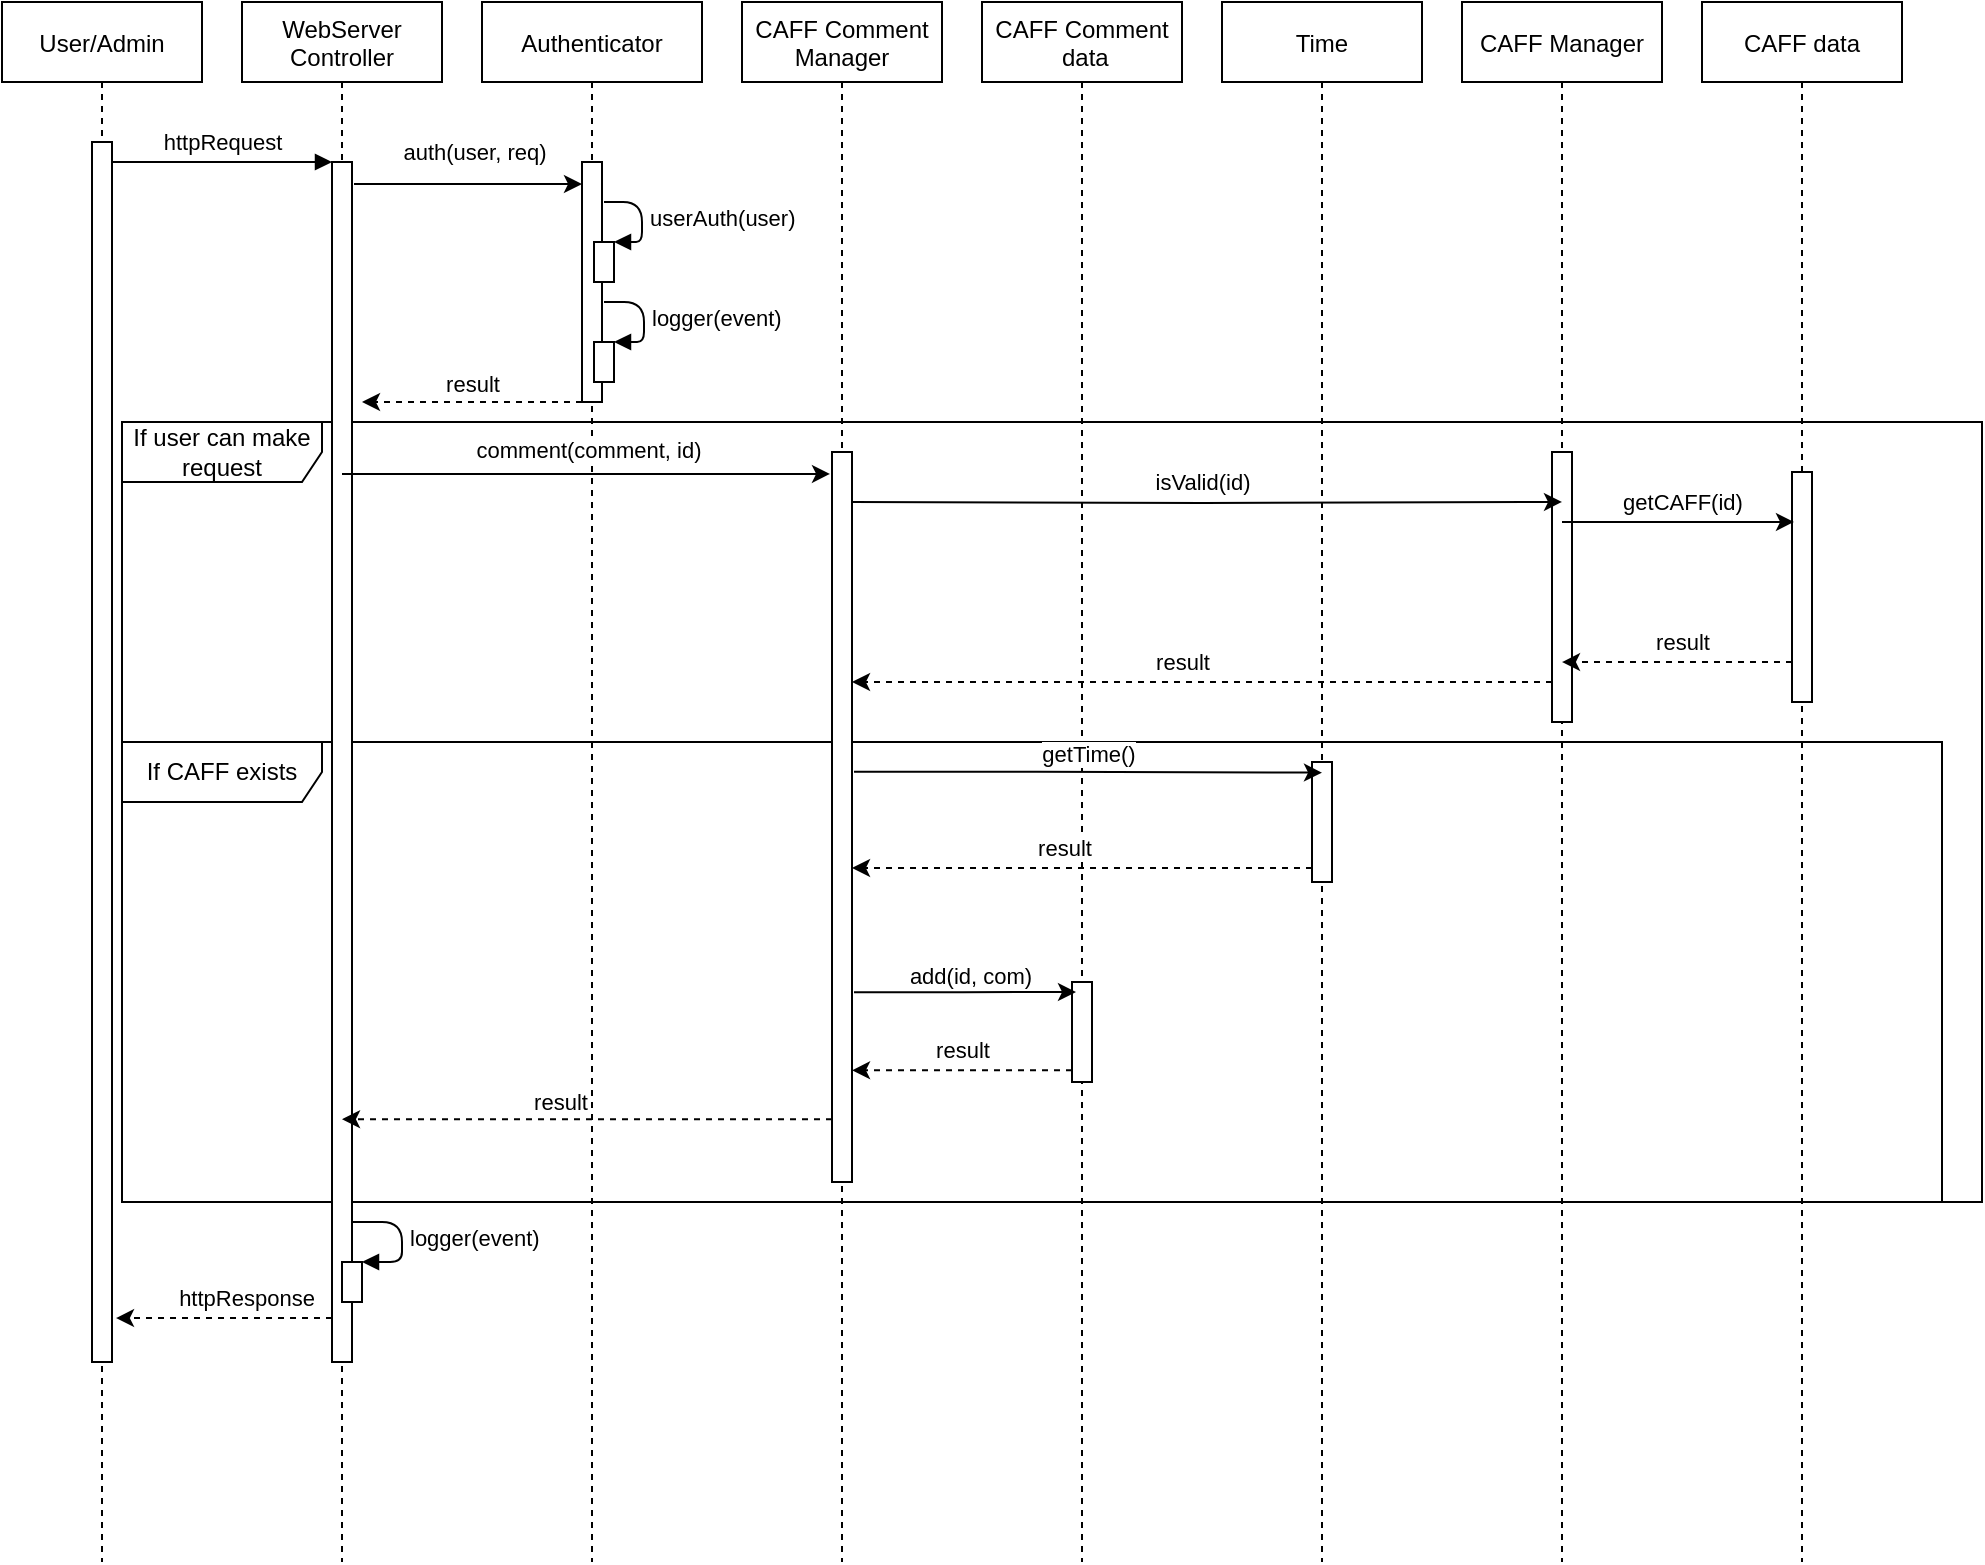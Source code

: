 <mxfile scale="1" border="50" version="15.4.0" type="device" pages="2"><diagram id="kgpKYQtTHZ0yAKxKKP6v" name="Page-1"><mxGraphModel dx="1422" dy="822" grid="1" gridSize="10" guides="1" tooltips="1" connect="1" arrows="1" fold="1" page="0" pageScale="1" pageWidth="827" pageHeight="1169" background="#ffffff" math="0" shadow="0"><root><mxCell id="0"/><mxCell id="1" parent="0"/><mxCell id="WwIgKNTbLz1u6KRncIE_-45" value="If CAFF exists" style="shape=umlFrame;whiteSpace=wrap;html=1;width=100;height=30;" vertex="1" parent="1"><mxGeometry x="90" y="450" width="910" height="230" as="geometry"/></mxCell><mxCell id="WwIgKNTbLz1u6KRncIE_-7" value="If user can make request" style="shape=umlFrame;whiteSpace=wrap;html=1;width=100;height=30;" vertex="1" parent="1"><mxGeometry x="90" y="290" width="930" height="390" as="geometry"/></mxCell><mxCell id="3nuBFxr9cyL0pnOWT2aG-1" value="User/Admin" style="shape=umlLifeline;perimeter=lifelinePerimeter;container=1;collapsible=0;recursiveResize=0;shadow=0;strokeWidth=1;" parent="1" vertex="1"><mxGeometry x="30" y="80" width="100" height="780" as="geometry"/></mxCell><mxCell id="3nuBFxr9cyL0pnOWT2aG-2" value="" style="points=[];perimeter=orthogonalPerimeter;shadow=0;strokeWidth=1;" parent="3nuBFxr9cyL0pnOWT2aG-1" vertex="1"><mxGeometry x="45" y="70" width="10" height="610" as="geometry"/></mxCell><mxCell id="3nuBFxr9cyL0pnOWT2aG-5" value="WebServer &#10;Controller" style="shape=umlLifeline;perimeter=lifelinePerimeter;container=1;collapsible=0;recursiveResize=0;shadow=0;strokeWidth=1;" parent="1" vertex="1"><mxGeometry x="150" y="80" width="100" height="780" as="geometry"/></mxCell><mxCell id="3nuBFxr9cyL0pnOWT2aG-6" value="" style="points=[];perimeter=orthogonalPerimeter;shadow=0;strokeWidth=1;" parent="3nuBFxr9cyL0pnOWT2aG-5" vertex="1"><mxGeometry x="45" y="80" width="10" height="600" as="geometry"/></mxCell><mxCell id="BdwPfXk1jHc5YAMkvqFH-58" value="" style="html=1;points=[];perimeter=orthogonalPerimeter;" parent="3nuBFxr9cyL0pnOWT2aG-5" vertex="1"><mxGeometry x="50" y="630" width="10" height="20" as="geometry"/></mxCell><mxCell id="BdwPfXk1jHc5YAMkvqFH-59" value="logger(event)" style="edgeStyle=orthogonalEdgeStyle;html=1;align=left;spacingLeft=2;endArrow=block;entryX=1;entryY=0;" parent="3nuBFxr9cyL0pnOWT2aG-5" target="BdwPfXk1jHc5YAMkvqFH-58" edge="1"><mxGeometry relative="1" as="geometry"><mxPoint x="55" y="610" as="sourcePoint"/><Array as="points"><mxPoint x="80" y="610"/><mxPoint x="80" y="630"/></Array></mxGeometry></mxCell><mxCell id="3nuBFxr9cyL0pnOWT2aG-8" value="" style="verticalAlign=bottom;endArrow=block;entryX=0;entryY=0;shadow=0;strokeWidth=1;" parent="1" edge="1"><mxGeometry relative="1" as="geometry"><mxPoint x="85" y="160.0" as="sourcePoint"/><mxPoint x="195" y="160.0" as="targetPoint"/></mxGeometry></mxCell><mxCell id="BdwPfXk1jHc5YAMkvqFH-1" value="httpRequest" style="edgeLabel;html=1;align=center;verticalAlign=middle;resizable=0;points=[];" parent="3nuBFxr9cyL0pnOWT2aG-8" vertex="1" connectable="0"><mxGeometry x="0.329" y="-1" relative="1" as="geometry"><mxPoint x="-18" y="-11" as="offset"/></mxGeometry></mxCell><mxCell id="BdwPfXk1jHc5YAMkvqFH-2" value="Authenticator" style="shape=umlLifeline;perimeter=lifelinePerimeter;container=1;collapsible=0;recursiveResize=0;shadow=0;strokeWidth=1;" parent="1" vertex="1"><mxGeometry x="270" y="80" width="110" height="780" as="geometry"/></mxCell><mxCell id="BdwPfXk1jHc5YAMkvqFH-3" value="" style="points=[];perimeter=orthogonalPerimeter;shadow=0;strokeWidth=1;" parent="BdwPfXk1jHc5YAMkvqFH-2" vertex="1"><mxGeometry x="50" y="80" width="10" height="120" as="geometry"/></mxCell><mxCell id="BdwPfXk1jHc5YAMkvqFH-36" value="" style="html=1;points=[];perimeter=orthogonalPerimeter;" parent="BdwPfXk1jHc5YAMkvqFH-2" vertex="1"><mxGeometry x="56" y="120" width="10" height="20" as="geometry"/></mxCell><mxCell id="BdwPfXk1jHc5YAMkvqFH-37" value="userAuth(user)" style="edgeStyle=orthogonalEdgeStyle;html=1;align=left;spacingLeft=2;endArrow=block;entryX=1;entryY=0;" parent="BdwPfXk1jHc5YAMkvqFH-2" target="BdwPfXk1jHc5YAMkvqFH-36" edge="1"><mxGeometry relative="1" as="geometry"><mxPoint x="61" y="100" as="sourcePoint"/><Array as="points"><mxPoint x="80" y="100"/><mxPoint x="80" y="120"/></Array></mxGeometry></mxCell><mxCell id="BdwPfXk1jHc5YAMkvqFH-38" value="" style="html=1;points=[];perimeter=orthogonalPerimeter;" parent="BdwPfXk1jHc5YAMkvqFH-2" vertex="1"><mxGeometry x="56" y="170" width="10" height="20" as="geometry"/></mxCell><mxCell id="BdwPfXk1jHc5YAMkvqFH-39" value="logger(event)" style="edgeStyle=orthogonalEdgeStyle;html=1;align=left;spacingLeft=2;endArrow=block;entryX=1;entryY=0;" parent="BdwPfXk1jHc5YAMkvqFH-2" target="BdwPfXk1jHc5YAMkvqFH-38" edge="1"><mxGeometry relative="1" as="geometry"><mxPoint x="61" y="150" as="sourcePoint"/><Array as="points"><mxPoint x="81" y="150"/><mxPoint x="81" y="170"/></Array></mxGeometry></mxCell><mxCell id="BdwPfXk1jHc5YAMkvqFH-4" value="" style="endArrow=classic;html=1;" parent="1" edge="1"><mxGeometry width="50" height="50" relative="1" as="geometry"><mxPoint x="206" y="171" as="sourcePoint"/><mxPoint x="320" y="171" as="targetPoint"/></mxGeometry></mxCell><mxCell id="BdwPfXk1jHc5YAMkvqFH-5" value="auth(user, req)" style="edgeLabel;html=1;align=center;verticalAlign=middle;resizable=0;points=[];" parent="BdwPfXk1jHc5YAMkvqFH-4" vertex="1" connectable="0"><mxGeometry x="0.393" relative="1" as="geometry"><mxPoint x="-20" y="-16" as="offset"/></mxGeometry></mxCell><mxCell id="BdwPfXk1jHc5YAMkvqFH-40" value="" style="endArrow=classic;html=1;entryX=1.5;entryY=0.2;entryDx=0;entryDy=0;entryPerimeter=0;dashed=1;" parent="1" source="BdwPfXk1jHc5YAMkvqFH-3" target="3nuBFxr9cyL0pnOWT2aG-6" edge="1"><mxGeometry width="50" height="50" relative="1" as="geometry"><mxPoint x="400" y="300" as="sourcePoint"/><mxPoint x="450" y="250" as="targetPoint"/></mxGeometry></mxCell><mxCell id="WwIgKNTbLz1u6KRncIE_-2" value="result" style="edgeLabel;html=1;align=center;verticalAlign=middle;resizable=0;points=[];" vertex="1" connectable="0" parent="BdwPfXk1jHc5YAMkvqFH-40"><mxGeometry x="0.35" y="-1" relative="1" as="geometry"><mxPoint x="19" y="-8" as="offset"/></mxGeometry></mxCell><mxCell id="BdwPfXk1jHc5YAMkvqFH-52" value="CAFF Comment&#10;Manager" style="shape=umlLifeline;perimeter=lifelinePerimeter;container=1;collapsible=0;recursiveResize=0;shadow=0;strokeWidth=1;" parent="1" vertex="1"><mxGeometry x="400" y="80" width="100" height="780" as="geometry"/></mxCell><mxCell id="BdwPfXk1jHc5YAMkvqFH-53" value="" style="points=[];perimeter=orthogonalPerimeter;shadow=0;strokeWidth=1;" parent="BdwPfXk1jHc5YAMkvqFH-52" vertex="1"><mxGeometry x="45" y="225" width="10" height="365" as="geometry"/></mxCell><mxCell id="BdwPfXk1jHc5YAMkvqFH-54" value="" style="endArrow=classic;html=1;entryX=-0.1;entryY=0.03;entryDx=0;entryDy=0;entryPerimeter=0;" parent="1" source="3nuBFxr9cyL0pnOWT2aG-5" target="BdwPfXk1jHc5YAMkvqFH-53" edge="1"><mxGeometry width="50" height="50" relative="1" as="geometry"><mxPoint x="400" y="370" as="sourcePoint"/><mxPoint x="450" y="320" as="targetPoint"/></mxGeometry></mxCell><mxCell id="BdwPfXk1jHc5YAMkvqFH-55" value="comment(comment, id)" style="edgeLabel;html=1;align=center;verticalAlign=middle;resizable=0;points=[];" parent="BdwPfXk1jHc5YAMkvqFH-54" vertex="1" connectable="0"><mxGeometry x="-0.109" y="1" relative="1" as="geometry"><mxPoint x="14" y="-11" as="offset"/></mxGeometry></mxCell><mxCell id="BdwPfXk1jHc5YAMkvqFH-56" value="" style="endArrow=classic;html=1;exitX=0;exitY=0.914;exitDx=0;exitDy=0;exitPerimeter=0;dashed=1;" parent="1" source="BdwPfXk1jHc5YAMkvqFH-53" target="3nuBFxr9cyL0pnOWT2aG-5" edge="1"><mxGeometry width="50" height="50" relative="1" as="geometry"><mxPoint x="400" y="370" as="sourcePoint"/><mxPoint x="450" y="320" as="targetPoint"/></mxGeometry></mxCell><mxCell id="BdwPfXk1jHc5YAMkvqFH-57" value="result" style="edgeLabel;html=1;align=center;verticalAlign=middle;resizable=0;points=[];" parent="BdwPfXk1jHc5YAMkvqFH-56" vertex="1" connectable="0"><mxGeometry x="-0.187" y="1" relative="1" as="geometry"><mxPoint x="-37" y="-10" as="offset"/></mxGeometry></mxCell><mxCell id="BdwPfXk1jHc5YAMkvqFH-60" value="" style="endArrow=classic;html=1;dashed=1;entryX=1.2;entryY=0.964;entryDx=0;entryDy=0;entryPerimeter=0;" parent="1" source="3nuBFxr9cyL0pnOWT2aG-6" edge="1" target="3nuBFxr9cyL0pnOWT2aG-2"><mxGeometry width="50" height="50" relative="1" as="geometry"><mxPoint x="400" y="500" as="sourcePoint"/><mxPoint x="80" y="550" as="targetPoint"/></mxGeometry></mxCell><mxCell id="BdwPfXk1jHc5YAMkvqFH-61" value="httpResponse" style="edgeLabel;html=1;align=center;verticalAlign=middle;resizable=0;points=[];" parent="BdwPfXk1jHc5YAMkvqFH-60" vertex="1" connectable="0"><mxGeometry x="-0.513" y="-1" relative="1" as="geometry"><mxPoint x="-17" y="-9" as="offset"/></mxGeometry></mxCell><mxCell id="WwIgKNTbLz1u6KRncIE_-17" value="CAFF Comment&#10; data" style="shape=umlLifeline;perimeter=lifelinePerimeter;container=1;collapsible=0;recursiveResize=0;shadow=0;strokeWidth=1;" vertex="1" parent="1"><mxGeometry x="520" y="80" width="100" height="780" as="geometry"/></mxCell><mxCell id="WwIgKNTbLz1u6KRncIE_-18" value="" style="points=[];perimeter=orthogonalPerimeter;shadow=0;strokeWidth=1;" vertex="1" parent="WwIgKNTbLz1u6KRncIE_-17"><mxGeometry x="45" y="490" width="10" height="50" as="geometry"/></mxCell><mxCell id="WwIgKNTbLz1u6KRncIE_-19" value="" style="endArrow=classic;html=1;rounded=0;edgeStyle=orthogonalEdgeStyle;entryX=0.2;entryY=0.1;entryDx=0;entryDy=0;entryPerimeter=0;exitX=1.1;exitY=0.74;exitDx=0;exitDy=0;exitPerimeter=0;" edge="1" parent="1" source="BdwPfXk1jHc5YAMkvqFH-53" target="WwIgKNTbLz1u6KRncIE_-18"><mxGeometry relative="1" as="geometry"><mxPoint x="460" y="339" as="sourcePoint"/><mxPoint x="550" y="480" as="targetPoint"/></mxGeometry></mxCell><mxCell id="WwIgKNTbLz1u6KRncIE_-20" value="add(id, com)" style="edgeLabel;resizable=0;html=1;align=center;verticalAlign=middle;" connectable="0" vertex="1" parent="WwIgKNTbLz1u6KRncIE_-19"><mxGeometry relative="1" as="geometry"><mxPoint x="2" y="-8" as="offset"/></mxGeometry></mxCell><mxCell id="WwIgKNTbLz1u6KRncIE_-21" value="" style="endArrow=classic;html=1;dashed=1;exitX=0;exitY=0.883;exitDx=0;exitDy=0;exitPerimeter=0;" edge="1" parent="1" source="WwIgKNTbLz1u6KRncIE_-18" target="BdwPfXk1jHc5YAMkvqFH-53"><mxGeometry width="50" height="50" relative="1" as="geometry"><mxPoint x="565" y="500.0" as="sourcePoint"/><mxPoint x="460" y="500" as="targetPoint"/></mxGeometry></mxCell><mxCell id="WwIgKNTbLz1u6KRncIE_-22" value="result" style="edgeLabel;html=1;align=center;verticalAlign=middle;resizable=0;points=[];" vertex="1" connectable="0" parent="WwIgKNTbLz1u6KRncIE_-21"><mxGeometry x="-0.513" y="-1" relative="1" as="geometry"><mxPoint x="-28" y="-9" as="offset"/></mxGeometry></mxCell><mxCell id="WwIgKNTbLz1u6KRncIE_-23" value="Time" style="shape=umlLifeline;perimeter=lifelinePerimeter;container=1;collapsible=0;recursiveResize=0;shadow=0;strokeWidth=1;" vertex="1" parent="1"><mxGeometry x="640" y="80" width="100" height="780" as="geometry"/></mxCell><mxCell id="WwIgKNTbLz1u6KRncIE_-24" value="" style="points=[];perimeter=orthogonalPerimeter;shadow=0;strokeWidth=1;" vertex="1" parent="WwIgKNTbLz1u6KRncIE_-23"><mxGeometry x="45" y="380" width="10" height="60" as="geometry"/></mxCell><mxCell id="WwIgKNTbLz1u6KRncIE_-25" value="" style="endArrow=classic;html=1;rounded=0;edgeStyle=orthogonalEdgeStyle;exitX=1.1;exitY=0.438;exitDx=0;exitDy=0;exitPerimeter=0;entryX=0.5;entryY=0.494;entryDx=0;entryDy=0;entryPerimeter=0;" edge="1" parent="1" source="BdwPfXk1jHc5YAMkvqFH-53" target="WwIgKNTbLz1u6KRncIE_-23"><mxGeometry relative="1" as="geometry"><mxPoint x="570" y="350" as="sourcePoint"/><mxPoint x="690" y="340" as="targetPoint"/></mxGeometry></mxCell><mxCell id="WwIgKNTbLz1u6KRncIE_-26" value="getTime()" style="edgeLabel;resizable=0;html=1;align=center;verticalAlign=middle;" connectable="0" vertex="1" parent="WwIgKNTbLz1u6KRncIE_-25"><mxGeometry relative="1" as="geometry"><mxPoint y="-10" as="offset"/></mxGeometry></mxCell><mxCell id="WwIgKNTbLz1u6KRncIE_-27" value="" style="endArrow=classic;html=1;dashed=1;exitX=0;exitY=0.883;exitDx=0;exitDy=0;exitPerimeter=0;" edge="1" parent="1" source="WwIgKNTbLz1u6KRncIE_-24" target="BdwPfXk1jHc5YAMkvqFH-53"><mxGeometry width="50" height="50" relative="1" as="geometry"><mxPoint x="690" y="379.5" as="sourcePoint"/><mxPoint x="580" y="379.5" as="targetPoint"/></mxGeometry></mxCell><mxCell id="WwIgKNTbLz1u6KRncIE_-28" value="result" style="edgeLabel;html=1;align=center;verticalAlign=middle;resizable=0;points=[];" vertex="1" connectable="0" parent="WwIgKNTbLz1u6KRncIE_-27"><mxGeometry x="-0.513" y="-1" relative="1" as="geometry"><mxPoint x="-68" y="-9" as="offset"/></mxGeometry></mxCell><mxCell id="WwIgKNTbLz1u6KRncIE_-29" value="CAFF Manager" style="shape=umlLifeline;perimeter=lifelinePerimeter;container=1;collapsible=0;recursiveResize=0;shadow=0;strokeWidth=1;" vertex="1" parent="1"><mxGeometry x="760" y="80" width="100" height="780" as="geometry"/></mxCell><mxCell id="WwIgKNTbLz1u6KRncIE_-30" value="" style="points=[];perimeter=orthogonalPerimeter;shadow=0;strokeWidth=1;" vertex="1" parent="WwIgKNTbLz1u6KRncIE_-29"><mxGeometry x="45" y="225" width="10" height="135" as="geometry"/></mxCell><mxCell id="WwIgKNTbLz1u6KRncIE_-31" value="CAFF data" style="shape=umlLifeline;perimeter=lifelinePerimeter;container=1;collapsible=0;recursiveResize=0;shadow=0;strokeWidth=1;" vertex="1" parent="1"><mxGeometry x="880" y="80" width="100" height="780" as="geometry"/></mxCell><mxCell id="WwIgKNTbLz1u6KRncIE_-32" value="" style="points=[];perimeter=orthogonalPerimeter;shadow=0;strokeWidth=1;" vertex="1" parent="WwIgKNTbLz1u6KRncIE_-31"><mxGeometry x="45" y="235" width="10" height="115" as="geometry"/></mxCell><mxCell id="WwIgKNTbLz1u6KRncIE_-37" value="" style="endArrow=classic;html=1;rounded=0;edgeStyle=orthogonalEdgeStyle;entryX=0.1;entryY=0.217;entryDx=0;entryDy=0;entryPerimeter=0;exitX=0.5;exitY=0.259;exitDx=0;exitDy=0;exitPerimeter=0;" edge="1" parent="1" source="WwIgKNTbLz1u6KRncIE_-30" target="WwIgKNTbLz1u6KRncIE_-32"><mxGeometry relative="1" as="geometry"><mxPoint x="820" y="340" as="sourcePoint"/><mxPoint x="920" y="340" as="targetPoint"/></mxGeometry></mxCell><mxCell id="WwIgKNTbLz1u6KRncIE_-38" value="getCAFF(id)" style="edgeLabel;resizable=0;html=1;align=center;verticalAlign=middle;" connectable="0" vertex="1" parent="WwIgKNTbLz1u6KRncIE_-37"><mxGeometry relative="1" as="geometry"><mxPoint x="2" y="-10" as="offset"/></mxGeometry></mxCell><mxCell id="WwIgKNTbLz1u6KRncIE_-39" value="" style="endArrow=classic;html=1;rounded=0;edgeStyle=orthogonalEdgeStyle;entryX=0.5;entryY=0.185;entryDx=0;entryDy=0;entryPerimeter=0;" edge="1" parent="1" target="WwIgKNTbLz1u6KRncIE_-30"><mxGeometry relative="1" as="geometry"><mxPoint x="455" y="330" as="sourcePoint"/><mxPoint x="555" y="330" as="targetPoint"/><Array as="points"/></mxGeometry></mxCell><mxCell id="WwIgKNTbLz1u6KRncIE_-40" value="isValid(id)" style="edgeLabel;resizable=0;html=1;align=center;verticalAlign=middle;" connectable="0" vertex="1" parent="WwIgKNTbLz1u6KRncIE_-39"><mxGeometry relative="1" as="geometry"><mxPoint x="-3" y="-10" as="offset"/></mxGeometry></mxCell><mxCell id="WwIgKNTbLz1u6KRncIE_-41" value="" style="endArrow=classic;html=1;dashed=1;exitX=0;exitY=0.883;exitDx=0;exitDy=0;exitPerimeter=0;entryX=0.5;entryY=0.778;entryDx=0;entryDy=0;entryPerimeter=0;" edge="1" parent="1" target="WwIgKNTbLz1u6KRncIE_-30"><mxGeometry width="50" height="50" relative="1" as="geometry"><mxPoint x="925" y="410" as="sourcePoint"/><mxPoint x="695" y="410" as="targetPoint"/></mxGeometry></mxCell><mxCell id="WwIgKNTbLz1u6KRncIE_-42" value="result" style="edgeLabel;html=1;align=center;verticalAlign=middle;resizable=0;points=[];" vertex="1" connectable="0" parent="WwIgKNTbLz1u6KRncIE_-41"><mxGeometry x="-0.513" y="-1" relative="1" as="geometry"><mxPoint x="-27" y="-9" as="offset"/></mxGeometry></mxCell><mxCell id="WwIgKNTbLz1u6KRncIE_-43" value="" style="endArrow=classic;html=1;dashed=1;exitX=0;exitY=0.883;exitDx=0;exitDy=0;exitPerimeter=0;" edge="1" parent="1" target="BdwPfXk1jHc5YAMkvqFH-53"><mxGeometry width="50" height="50" relative="1" as="geometry"><mxPoint x="805" y="420" as="sourcePoint"/><mxPoint x="690" y="420.03" as="targetPoint"/></mxGeometry></mxCell><mxCell id="WwIgKNTbLz1u6KRncIE_-44" value="result" style="edgeLabel;html=1;align=center;verticalAlign=middle;resizable=0;points=[];" vertex="1" connectable="0" parent="WwIgKNTbLz1u6KRncIE_-43"><mxGeometry x="-0.513" y="-1" relative="1" as="geometry"><mxPoint x="-100" y="-9" as="offset"/></mxGeometry></mxCell></root></mxGraphModel></diagram><diagram id="llDURf8SCtA9xXydyCYT" name="Page-2"><mxGraphModel dx="1422" dy="822" grid="1" gridSize="10" guides="1" tooltips="1" connect="1" arrows="1" fold="1" page="1" pageScale="1" pageWidth="827" pageHeight="1169" math="0" shadow="0"><root><mxCell id="5mRlwfccKwCBenqoYajG-0"/><mxCell id="5mRlwfccKwCBenqoYajG-1" parent="5mRlwfccKwCBenqoYajG-0"/><mxCell id="jTi9zHm_d3JsNLKPno-0-0" value="User/Admin" style="shape=umlLifeline;perimeter=lifelinePerimeter;container=1;collapsible=0;recursiveResize=0;shadow=0;strokeWidth=1;" vertex="1" parent="5mRlwfccKwCBenqoYajG-1"><mxGeometry x="30" y="80" width="100" height="440" as="geometry"/></mxCell><mxCell id="jTi9zHm_d3JsNLKPno-0-1" value="" style="points=[];perimeter=orthogonalPerimeter;shadow=0;strokeWidth=1;" vertex="1" parent="jTi9zHm_d3JsNLKPno-0-0"><mxGeometry x="45" y="70" width="10" height="330" as="geometry"/></mxCell><mxCell id="YU1xpqE7K-Pwm7RBx64z-12" value="" style="endArrow=classic;html=1;rounded=0;edgeStyle=orthogonalEdgeStyle;entryX=-0.2;entryY=0.031;entryDx=0;entryDy=0;entryPerimeter=0;" edge="1" parent="jTi9zHm_d3JsNLKPno-0-0" target="YU1xpqE7K-Pwm7RBx64z-1"><mxGeometry relative="1" as="geometry"><mxPoint x="55" y="80" as="sourcePoint"/><mxPoint x="155" y="80" as="targetPoint"/></mxGeometry></mxCell><mxCell id="YU1xpqE7K-Pwm7RBx64z-13" value="httpRequest" style="edgeLabel;resizable=0;html=1;align=center;verticalAlign=middle;" connectable="0" vertex="1" parent="YU1xpqE7K-Pwm7RBx64z-12"><mxGeometry relative="1" as="geometry"><mxPoint y="-10" as="offset"/></mxGeometry></mxCell><mxCell id="YU1xpqE7K-Pwm7RBx64z-0" value="WebServer &#10;Controller" style="shape=umlLifeline;perimeter=lifelinePerimeter;container=1;collapsible=0;recursiveResize=0;shadow=0;strokeWidth=1;" vertex="1" parent="5mRlwfccKwCBenqoYajG-1"><mxGeometry x="150" y="80" width="100" height="440" as="geometry"/></mxCell><mxCell id="YU1xpqE7K-Pwm7RBx64z-1" value="" style="points=[];perimeter=orthogonalPerimeter;shadow=0;strokeWidth=1;" vertex="1" parent="YU1xpqE7K-Pwm7RBx64z-0"><mxGeometry x="45" y="70" width="10" height="320" as="geometry"/></mxCell><mxCell id="YU1xpqE7K-Pwm7RBx64z-2" value="" style="html=1;points=[];perimeter=orthogonalPerimeter;" vertex="1" parent="YU1xpqE7K-Pwm7RBx64z-0"><mxGeometry x="50" y="340" width="10" height="20" as="geometry"/></mxCell><mxCell id="YU1xpqE7K-Pwm7RBx64z-3" value="logger(event)" style="edgeStyle=orthogonalEdgeStyle;html=1;align=left;spacingLeft=2;endArrow=block;entryX=1;entryY=0;" edge="1" parent="YU1xpqE7K-Pwm7RBx64z-0" target="YU1xpqE7K-Pwm7RBx64z-2"><mxGeometry relative="1" as="geometry"><mxPoint x="55" y="320" as="sourcePoint"/><Array as="points"><mxPoint x="80" y="320"/><mxPoint x="80" y="340"/></Array></mxGeometry></mxCell><mxCell id="YU1xpqE7K-Pwm7RBx64z-4" value="User Manager" style="shape=umlLifeline;perimeter=lifelinePerimeter;container=1;collapsible=0;recursiveResize=0;shadow=0;strokeWidth=1;" vertex="1" parent="5mRlwfccKwCBenqoYajG-1"><mxGeometry x="270" y="80" width="110" height="440" as="geometry"/></mxCell><mxCell id="YU1xpqE7K-Pwm7RBx64z-5" value="" style="points=[];perimeter=orthogonalPerimeter;shadow=0;strokeWidth=1;" vertex="1" parent="YU1xpqE7K-Pwm7RBx64z-4"><mxGeometry x="50" y="70" width="10" height="250" as="geometry"/></mxCell><mxCell id="YU1xpqE7K-Pwm7RBx64z-14" value="" style="endArrow=classic;html=1;rounded=0;edgeStyle=orthogonalEdgeStyle;entryX=0.1;entryY=0.076;entryDx=0;entryDy=0;entryPerimeter=0;" edge="1" parent="YU1xpqE7K-Pwm7RBx64z-4" target="YU1xpqE7K-Pwm7RBx64z-5"><mxGeometry relative="1" as="geometry"><mxPoint x="-65" y="90" as="sourcePoint"/><mxPoint x="35" y="90" as="targetPoint"/></mxGeometry></mxCell><mxCell id="YU1xpqE7K-Pwm7RBx64z-15" value="login(user)" style="edgeLabel;resizable=0;html=1;align=center;verticalAlign=middle;" connectable="0" vertex="1" parent="YU1xpqE7K-Pwm7RBx64z-14"><mxGeometry relative="1" as="geometry"><mxPoint y="-10" as="offset"/></mxGeometry></mxCell><mxCell id="YU1xpqE7K-Pwm7RBx64z-10" value="User Data" style="shape=umlLifeline;perimeter=lifelinePerimeter;container=1;collapsible=0;recursiveResize=0;shadow=0;strokeWidth=1;" vertex="1" parent="5mRlwfccKwCBenqoYajG-1"><mxGeometry x="400" y="80" width="110" height="440" as="geometry"/></mxCell><mxCell id="YU1xpqE7K-Pwm7RBx64z-11" value="" style="points=[];perimeter=orthogonalPerimeter;shadow=0;strokeWidth=1;" vertex="1" parent="YU1xpqE7K-Pwm7RBx64z-10"><mxGeometry x="50" y="90" width="10" height="60" as="geometry"/></mxCell><mxCell id="ZQRmzn8zdx9SwDJskH-a-6" value="" style="endArrow=classic;html=1;rounded=0;edgeStyle=orthogonalEdgeStyle;entryX=-0.1;entryY=0.167;entryDx=0;entryDy=0;entryPerimeter=0;" edge="1" parent="YU1xpqE7K-Pwm7RBx64z-10" target="YU1xpqE7K-Pwm7RBx64z-11"><mxGeometry relative="1" as="geometry"><mxPoint x="-70" y="100" as="sourcePoint"/><mxPoint x="42" y="100.01" as="targetPoint"/></mxGeometry></mxCell><mxCell id="ZQRmzn8zdx9SwDJskH-a-7" value="getUser(user)" style="edgeLabel;resizable=0;html=1;align=center;verticalAlign=middle;" connectable="0" vertex="1" parent="ZQRmzn8zdx9SwDJskH-a-6"><mxGeometry relative="1" as="geometry"><mxPoint y="-10" as="offset"/></mxGeometry></mxCell><mxCell id="ZQRmzn8zdx9SwDJskH-a-10" value="" style="endArrow=classic;html=1;rounded=0;edgeStyle=orthogonalEdgeStyle;entryX=-0.3;entryY=0.167;entryDx=0;entryDy=0;entryPerimeter=0;" edge="1" parent="YU1xpqE7K-Pwm7RBx64z-10" target="ZQRmzn8zdx9SwDJskH-a-1"><mxGeometry relative="1" as="geometry"><mxPoint x="-69" y="180" as="sourcePoint"/><mxPoint x="50" y="180.02" as="targetPoint"/></mxGeometry></mxCell><mxCell id="ZQRmzn8zdx9SwDJskH-a-11" value="generateToken(user)" style="edgeLabel;resizable=0;html=1;align=center;verticalAlign=middle;" connectable="0" vertex="1" parent="ZQRmzn8zdx9SwDJskH-a-10"><mxGeometry relative="1" as="geometry"><mxPoint y="-10" as="offset"/></mxGeometry></mxCell><mxCell id="ZQRmzn8zdx9SwDJskH-a-0" value="Authenticator" style="shape=umlLifeline;perimeter=lifelinePerimeter;container=1;collapsible=0;recursiveResize=0;shadow=0;strokeWidth=1;" vertex="1" parent="5mRlwfccKwCBenqoYajG-1"><mxGeometry x="530" y="80" width="110" height="440" as="geometry"/></mxCell><mxCell id="ZQRmzn8zdx9SwDJskH-a-1" value="" style="points=[];perimeter=orthogonalPerimeter;shadow=0;strokeWidth=1;" vertex="1" parent="ZQRmzn8zdx9SwDJskH-a-0"><mxGeometry x="50" y="160" width="10" height="120" as="geometry"/></mxCell><mxCell id="ZQRmzn8zdx9SwDJskH-a-4" value="" style="html=1;points=[];perimeter=orthogonalPerimeter;" vertex="1" parent="ZQRmzn8zdx9SwDJskH-a-0"><mxGeometry x="56" y="230" width="10" height="20" as="geometry"/></mxCell><mxCell id="ZQRmzn8zdx9SwDJskH-a-5" value="logger(event)" style="edgeStyle=orthogonalEdgeStyle;html=1;align=left;spacingLeft=2;endArrow=block;entryX=1;entryY=0;" edge="1" parent="ZQRmzn8zdx9SwDJskH-a-0" target="ZQRmzn8zdx9SwDJskH-a-4"><mxGeometry relative="1" as="geometry"><mxPoint x="61" y="210" as="sourcePoint"/><Array as="points"><mxPoint x="81" y="210"/><mxPoint x="81" y="230"/></Array></mxGeometry></mxCell><mxCell id="ZQRmzn8zdx9SwDJskH-a-12" value="" style="endArrow=classic;html=1;rounded=0;edgeStyle=orthogonalEdgeStyle;exitX=-0.5;exitY=0.917;exitDx=0;exitDy=0;exitPerimeter=0;dashed=1;" edge="1" parent="ZQRmzn8zdx9SwDJskH-a-0"><mxGeometry relative="1" as="geometry"><mxPoint x="50" y="260.04" as="sourcePoint"/><mxPoint x="-200" y="260" as="targetPoint"/></mxGeometry></mxCell><mxCell id="ZQRmzn8zdx9SwDJskH-a-13" value="token" style="edgeLabel;resizable=0;html=1;align=center;verticalAlign=middle;" connectable="0" vertex="1" parent="ZQRmzn8zdx9SwDJskH-a-12"><mxGeometry relative="1" as="geometry"><mxPoint y="-5" as="offset"/></mxGeometry></mxCell><mxCell id="ZQRmzn8zdx9SwDJskH-a-8" value="" style="endArrow=classic;html=1;rounded=0;edgeStyle=orthogonalEdgeStyle;entryX=1.3;entryY=0.296;entryDx=0;entryDy=0;entryPerimeter=0;exitX=-0.5;exitY=0.917;exitDx=0;exitDy=0;exitPerimeter=0;dashed=1;" edge="1" parent="5mRlwfccKwCBenqoYajG-1" source="YU1xpqE7K-Pwm7RBx64z-11" target="YU1xpqE7K-Pwm7RBx64z-5"><mxGeometry relative="1" as="geometry"><mxPoint x="360" y="240" as="sourcePoint"/><mxPoint x="460" y="240" as="targetPoint"/></mxGeometry></mxCell><mxCell id="ZQRmzn8zdx9SwDJskH-a-9" value="result" style="edgeLabel;resizable=0;html=1;align=center;verticalAlign=middle;" connectable="0" vertex="1" parent="ZQRmzn8zdx9SwDJskH-a-8"><mxGeometry relative="1" as="geometry"><mxPoint y="-5" as="offset"/></mxGeometry></mxCell><mxCell id="ZQRmzn8zdx9SwDJskH-a-16" value="" style="endArrow=classic;html=1;rounded=0;dashed=1;edgeStyle=orthogonalEdgeStyle;exitX=-0.2;exitY=0.956;exitDx=0;exitDy=0;exitPerimeter=0;entryX=0.9;entryY=0.747;entryDx=0;entryDy=0;entryPerimeter=0;" edge="1" parent="5mRlwfccKwCBenqoYajG-1" source="YU1xpqE7K-Pwm7RBx64z-5" target="YU1xpqE7K-Pwm7RBx64z-1"><mxGeometry relative="1" as="geometry"><mxPoint x="360" y="240" as="sourcePoint"/><mxPoint x="460" y="240" as="targetPoint"/></mxGeometry></mxCell><mxCell id="ZQRmzn8zdx9SwDJskH-a-17" value="result" style="edgeLabel;resizable=0;html=1;align=center;verticalAlign=middle;" connectable="0" vertex="1" parent="ZQRmzn8zdx9SwDJskH-a-16"><mxGeometry relative="1" as="geometry"><mxPoint x="-15" y="-10" as="offset"/></mxGeometry></mxCell><mxCell id="ZQRmzn8zdx9SwDJskH-a-20" value="" style="endArrow=classic;html=1;rounded=0;dashed=1;edgeStyle=orthogonalEdgeStyle;exitX=0.1;exitY=0.959;exitDx=0;exitDy=0;exitPerimeter=0;" edge="1" parent="5mRlwfccKwCBenqoYajG-1" source="YU1xpqE7K-Pwm7RBx64z-1"><mxGeometry relative="1" as="geometry"><mxPoint x="110" y="550" as="sourcePoint"/><mxPoint x="80" y="457" as="targetPoint"/></mxGeometry></mxCell><mxCell id="ZQRmzn8zdx9SwDJskH-a-21" value="httpResponse" style="edgeLabel;resizable=0;html=1;align=center;verticalAlign=middle;" connectable="0" vertex="1" parent="ZQRmzn8zdx9SwDJskH-a-20"><mxGeometry relative="1" as="geometry"><mxPoint y="-7" as="offset"/></mxGeometry></mxCell><mxCell id="ZQRmzn8zdx9SwDJskH-a-22" value="Login Success" style="shape=umlFrame;whiteSpace=wrap;html=1;width=90;height=30;" vertex="1" parent="5mRlwfccKwCBenqoYajG-1"><mxGeometry x="100" y="230" width="590" height="140" as="geometry"/></mxCell></root></mxGraphModel></diagram></mxfile>